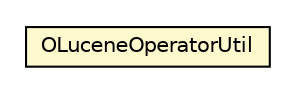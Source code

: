 #!/usr/local/bin/dot
#
# Class diagram 
# Generated by UMLGraph version R5_6-24-gf6e263 (http://www.umlgraph.org/)
#

digraph G {
	edge [fontname="Helvetica",fontsize=10,labelfontname="Helvetica",labelfontsize=10];
	node [fontname="Helvetica",fontsize=10,shape=plaintext];
	nodesep=0.25;
	ranksep=0.5;
	// com.orientechnologies.lucene.operator.OLuceneOperatorUtil
	c2414155 [label=<<table title="com.orientechnologies.lucene.operator.OLuceneOperatorUtil" border="0" cellborder="1" cellspacing="0" cellpadding="2" port="p" bgcolor="lemonChiffon" href="./OLuceneOperatorUtil.html">
		<tr><td><table border="0" cellspacing="0" cellpadding="1">
<tr><td align="center" balign="center"> OLuceneOperatorUtil </td></tr>
		</table></td></tr>
		</table>>, URL="./OLuceneOperatorUtil.html", fontname="Helvetica", fontcolor="black", fontsize=10.0];
}

